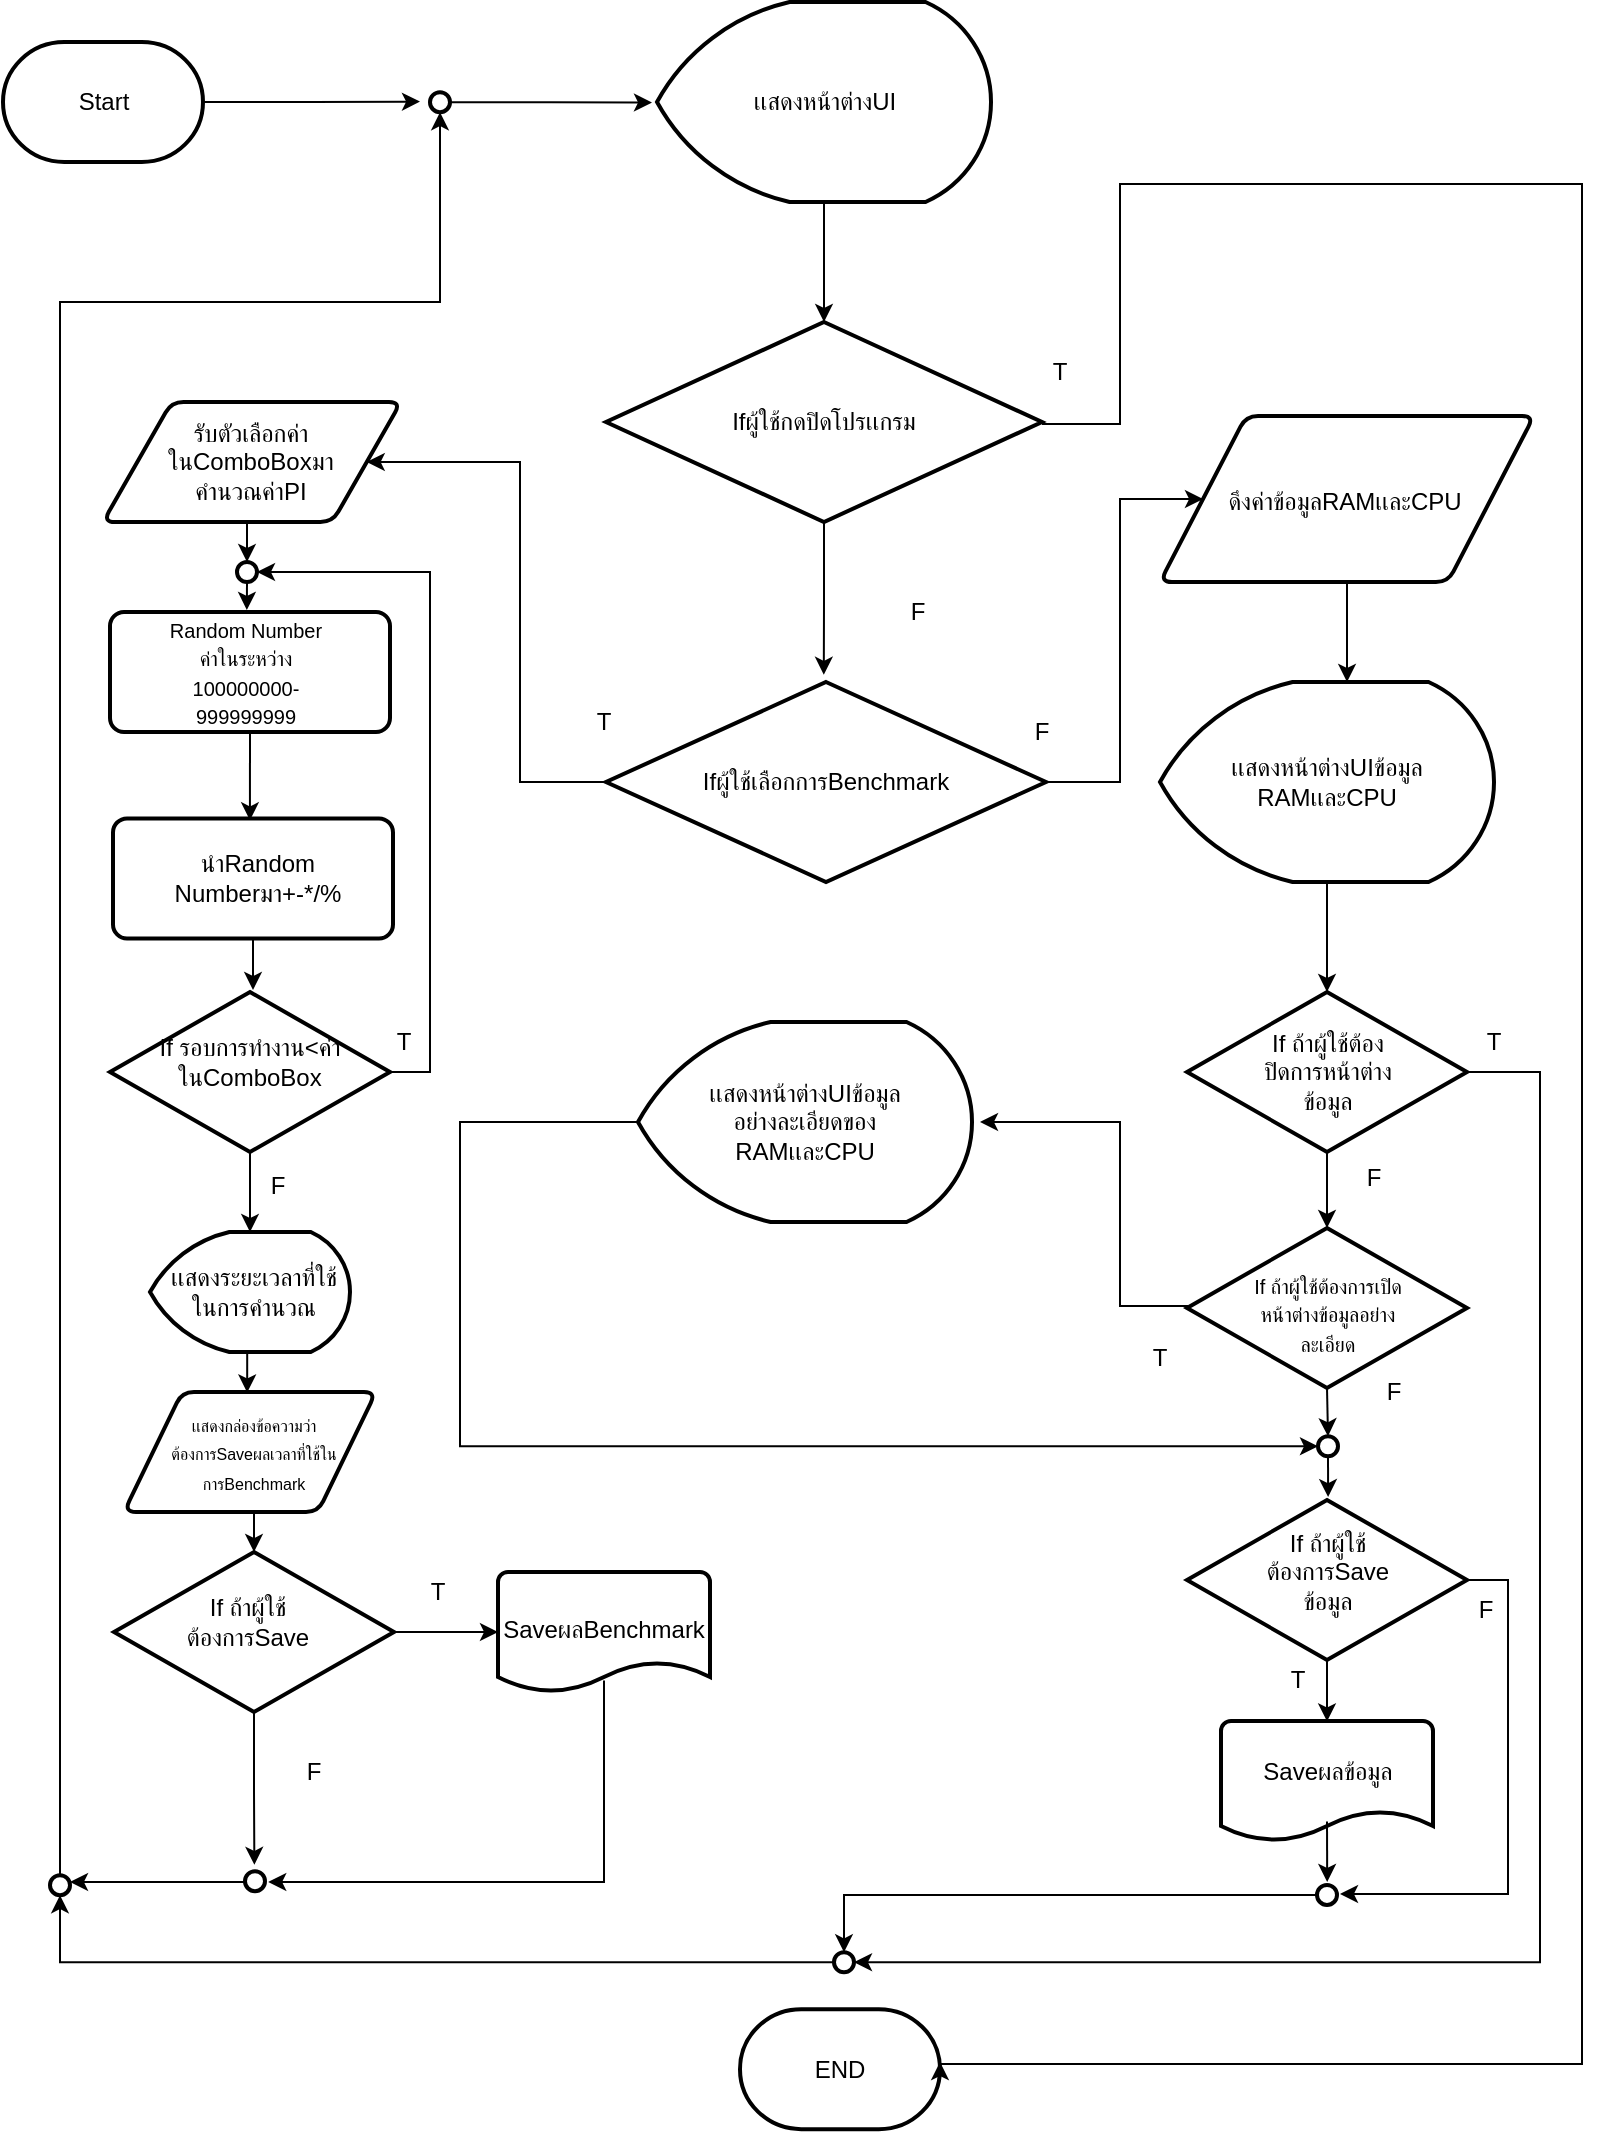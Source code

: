 <mxfile version="10.9.6" type="device"><diagram id="tdrPOvt-gT7DAUTGup8O" name="Page-1"><mxGraphModel dx="1243" dy="899" grid="1" gridSize="10" guides="1" tooltips="1" connect="1" arrows="1" fold="1" page="1" pageScale="1" pageWidth="827" pageHeight="1169" math="0" shadow="0"><root><mxCell id="0"/><mxCell id="1" parent="0"/><mxCell id="qbWmcRwHweNtYQnPMwT8-71" style="edgeStyle=orthogonalEdgeStyle;rounded=0;orthogonalLoop=1;jettySize=auto;html=1;exitX=1;exitY=0.5;exitDx=0;exitDy=0;exitPerimeter=0;" parent="1" source="erqGuCoqFYSn9tl3ci5M-1" edge="1"><mxGeometry relative="1" as="geometry"><mxPoint x="230" y="69.81" as="targetPoint"/></mxGeometry></mxCell><mxCell id="erqGuCoqFYSn9tl3ci5M-1" value="Start&lt;br&gt;" style="strokeWidth=2;html=1;shape=mxgraph.flowchart.terminator;whiteSpace=wrap;fontStyle=0" parent="1" vertex="1"><mxGeometry x="21.5" y="40" width="100" height="60" as="geometry"/></mxCell><mxCell id="erqGuCoqFYSn9tl3ci5M-51" style="edgeStyle=orthogonalEdgeStyle;rounded=0;orthogonalLoop=1;jettySize=auto;html=1;exitX=0.5;exitY=1;exitDx=0;exitDy=0;entryX=0.5;entryY=0;entryDx=0;entryDy=0;entryPerimeter=0;fontSize=5;" parent="1" source="erqGuCoqFYSn9tl3ci5M-16" target="erqGuCoqFYSn9tl3ci5M-49" edge="1"><mxGeometry relative="1" as="geometry"/></mxCell><mxCell id="erqGuCoqFYSn9tl3ci5M-16" value="" style="verticalLabelPosition=bottom;verticalAlign=top;html=1;strokeWidth=2;shape=parallelogram;perimeter=parallelogramPerimeter;whiteSpace=wrap;rounded=1;arcSize=12;size=0.23;fontStyle=0" parent="1" vertex="1"><mxGeometry x="71.5" y="220" width="149" height="60" as="geometry"/></mxCell><mxCell id="erqGuCoqFYSn9tl3ci5M-20" value="รับตัวเลือกค่าในComboBoxมาคำนวณค่าPI" style="text;html=1;fontStyle=0;whiteSpace=wrap;align=center;verticalAlign=middle;" parent="1" vertex="1"><mxGeometry x="96" y="225" width="99" height="50" as="geometry"/></mxCell><mxCell id="qbWmcRwHweNtYQnPMwT8-54" style="edgeStyle=orthogonalEdgeStyle;rounded=0;orthogonalLoop=1;jettySize=auto;html=1;exitX=0.5;exitY=1;exitDx=0;exitDy=0;entryX=0.489;entryY=0.016;entryDx=0;entryDy=0;entryPerimeter=0;" parent="1" source="erqGuCoqFYSn9tl3ci5M-33" target="erqGuCoqFYSn9tl3ci5M-37" edge="1"><mxGeometry relative="1" as="geometry"/></mxCell><mxCell id="erqGuCoqFYSn9tl3ci5M-33" value="" style="rounded=1;whiteSpace=wrap;html=1;absoluteArcSize=1;arcSize=14;strokeWidth=2;fontSize=5;align=center;" parent="1" vertex="1"><mxGeometry x="75" y="325" width="140" height="60" as="geometry"/></mxCell><mxCell id="erqGuCoqFYSn9tl3ci5M-36" value="&lt;font style=&quot;font-size: 10px&quot;&gt;Random Number&lt;br&gt;ค่าในระหว่าง&lt;br&gt;100000000-999999999&lt;/font&gt;" style="text;html=1;fontStyle=0;whiteSpace=wrap;align=center;verticalAlign=middle;" parent="1" vertex="1"><mxGeometry x="96" y="330" width="94" height="50" as="geometry"/></mxCell><mxCell id="erqGuCoqFYSn9tl3ci5M-87" style="edgeStyle=orthogonalEdgeStyle;rounded=0;orthogonalLoop=1;jettySize=auto;html=1;fontSize=5;" parent="1" source="erqGuCoqFYSn9tl3ci5M-37" edge="1"><mxGeometry relative="1" as="geometry"><mxPoint x="146.5" y="514" as="targetPoint"/><Array as="points"><mxPoint x="147" y="494"/><mxPoint x="147" y="494"/></Array></mxGeometry></mxCell><mxCell id="erqGuCoqFYSn9tl3ci5M-37" value="" style="rounded=1;whiteSpace=wrap;html=1;absoluteArcSize=1;arcSize=14;strokeWidth=2;fontSize=5;align=center;" parent="1" vertex="1"><mxGeometry x="76.5" y="428.2" width="140" height="60" as="geometry"/></mxCell><mxCell id="erqGuCoqFYSn9tl3ci5M-38" value="นำRandom Numberมา+-*/%" style="text;html=1;fontStyle=0;whiteSpace=wrap;align=center;verticalAlign=middle;" parent="1" vertex="1"><mxGeometry x="101.5" y="433.2" width="94" height="50" as="geometry"/></mxCell><mxCell id="erqGuCoqFYSn9tl3ci5M-47" style="edgeStyle=orthogonalEdgeStyle;rounded=0;orthogonalLoop=1;jettySize=auto;html=1;exitX=1;exitY=0.5;exitDx=0;exitDy=0;exitPerimeter=0;fontSize=5;entryX=1;entryY=0.5;entryDx=0;entryDy=0;entryPerimeter=0;" parent="1" source="erqGuCoqFYSn9tl3ci5M-42" target="erqGuCoqFYSn9tl3ci5M-49" edge="1"><mxGeometry relative="1" as="geometry"><mxPoint x="155" y="305" as="targetPoint"/><Array as="points"><mxPoint x="235" y="555"/><mxPoint x="235" y="305"/></Array></mxGeometry></mxCell><mxCell id="erqGuCoqFYSn9tl3ci5M-56" value="" style="edgeStyle=orthogonalEdgeStyle;rounded=0;orthogonalLoop=1;jettySize=auto;html=1;fontSize=5;" parent="1" source="erqGuCoqFYSn9tl3ci5M-42" target="erqGuCoqFYSn9tl3ci5M-55" edge="1"><mxGeometry relative="1" as="geometry"/></mxCell><mxCell id="erqGuCoqFYSn9tl3ci5M-42" value="" style="strokeWidth=2;html=1;shape=mxgraph.flowchart.decision;whiteSpace=wrap;fontSize=5;align=center;" parent="1" vertex="1"><mxGeometry x="75" y="515" width="140" height="80" as="geometry"/></mxCell><mxCell id="erqGuCoqFYSn9tl3ci5M-43" value="If รอบการทำงาน&amp;lt;ค่าในComboBox" style="text;html=1;fontStyle=0;whiteSpace=wrap;align=center;verticalAlign=middle;" parent="1" vertex="1"><mxGeometry x="98" y="525.2" width="94" height="50" as="geometry"/></mxCell><mxCell id="erqGuCoqFYSn9tl3ci5M-85" style="edgeStyle=orthogonalEdgeStyle;rounded=0;orthogonalLoop=1;jettySize=auto;html=1;exitX=0.5;exitY=1;exitDx=0;exitDy=0;exitPerimeter=0;fontSize=5;" parent="1" source="erqGuCoqFYSn9tl3ci5M-49" edge="1"><mxGeometry relative="1" as="geometry"><mxPoint x="143.419" y="323.977" as="targetPoint"/></mxGeometry></mxCell><mxCell id="erqGuCoqFYSn9tl3ci5M-49" value="" style="strokeWidth=2;html=1;shape=mxgraph.flowchart.start_2;whiteSpace=wrap;fontSize=5;align=center;" parent="1" vertex="1"><mxGeometry x="138.5" y="300" width="10" height="10" as="geometry"/></mxCell><mxCell id="erqGuCoqFYSn9tl3ci5M-54" value="T" style="text;html=1;fontStyle=0;whiteSpace=wrap;align=center;verticalAlign=middle;" parent="1" vertex="1"><mxGeometry x="175" y="515.2" width="94" height="50" as="geometry"/></mxCell><mxCell id="erqGuCoqFYSn9tl3ci5M-63" style="edgeStyle=orthogonalEdgeStyle;rounded=0;orthogonalLoop=1;jettySize=auto;html=1;exitX=0.5;exitY=1;exitDx=0;exitDy=0;exitPerimeter=0;entryX=0.463;entryY=0.004;entryDx=0;entryDy=0;entryPerimeter=0;fontSize=5;" parent="1" source="erqGuCoqFYSn9tl3ci5M-55" target="erqGuCoqFYSn9tl3ci5M-61" edge="1"><mxGeometry relative="1" as="geometry"/></mxCell><mxCell id="erqGuCoqFYSn9tl3ci5M-55" value="" style="strokeWidth=2;html=1;shape=mxgraph.flowchart.display;whiteSpace=wrap;fontSize=5;align=center;" parent="1" vertex="1"><mxGeometry x="95" y="635" width="100" height="60" as="geometry"/></mxCell><mxCell id="erqGuCoqFYSn9tl3ci5M-57" value="เเสดงระยะเวลาที่ใช้ในการคำนวณ" style="text;html=1;fontStyle=0;whiteSpace=wrap;align=center;verticalAlign=middle;" parent="1" vertex="1"><mxGeometry x="99.5" y="640.062" width="94" height="50" as="geometry"/></mxCell><mxCell id="erqGuCoqFYSn9tl3ci5M-58" value="F" style="text;html=1;fontStyle=0;whiteSpace=wrap;align=center;verticalAlign=middle;" parent="1" vertex="1"><mxGeometry x="112" y="587.2" width="94" height="50" as="geometry"/></mxCell><mxCell id="erqGuCoqFYSn9tl3ci5M-59" value="" style="strokeWidth=2;html=1;shape=mxgraph.flowchart.document2;whiteSpace=wrap;size=0.25;fontSize=5;align=center;" parent="1" vertex="1"><mxGeometry x="269" y="805" width="106" height="60" as="geometry"/></mxCell><mxCell id="erqGuCoqFYSn9tl3ci5M-60" value="" style="verticalLabelPosition=bottom;verticalAlign=top;html=1;strokeWidth=2;shape=parallelogram;perimeter=parallelogramPerimeter;whiteSpace=wrap;rounded=1;arcSize=12;size=0.23;fontSize=5;align=center;" parent="1" vertex="1"><mxGeometry x="82" y="715" width="126" height="60" as="geometry"/></mxCell><mxCell id="erqGuCoqFYSn9tl3ci5M-68" style="edgeStyle=orthogonalEdgeStyle;rounded=0;orthogonalLoop=1;jettySize=auto;html=1;exitX=0.5;exitY=1;exitDx=0;exitDy=0;entryX=0.5;entryY=0;entryDx=0;entryDy=0;entryPerimeter=0;fontSize=5;" parent="1" source="erqGuCoqFYSn9tl3ci5M-61" target="erqGuCoqFYSn9tl3ci5M-64" edge="1"><mxGeometry relative="1" as="geometry"><Array as="points"><mxPoint x="147" y="785"/><mxPoint x="147" y="785"/></Array></mxGeometry></mxCell><mxCell id="erqGuCoqFYSn9tl3ci5M-61" value="&lt;font style=&quot;font-size: 8px&quot;&gt;เเสดงกล่องข้อความว่าต้องการSaveผลเวลาที่ใช้ในการBenchmark&lt;/font&gt;" style="text;html=1;fontStyle=0;whiteSpace=wrap;align=center;verticalAlign=middle;" parent="1" vertex="1"><mxGeometry x="101" y="715" width="92" height="60" as="geometry"/></mxCell><mxCell id="erqGuCoqFYSn9tl3ci5M-69" value="" style="edgeStyle=orthogonalEdgeStyle;rounded=0;orthogonalLoop=1;jettySize=auto;html=1;fontSize=5;" parent="1" source="erqGuCoqFYSn9tl3ci5M-64" target="erqGuCoqFYSn9tl3ci5M-59" edge="1"><mxGeometry relative="1" as="geometry"/></mxCell><mxCell id="QAZasXvGWqtTVQiqI3l2-1" style="edgeStyle=orthogonalEdgeStyle;rounded=0;orthogonalLoop=1;jettySize=auto;html=1;exitX=0.5;exitY=1;exitDx=0;exitDy=0;exitPerimeter=0;entryX=0.469;entryY=-0.317;entryDx=0;entryDy=0;entryPerimeter=0;" edge="1" parent="1" source="erqGuCoqFYSn9tl3ci5M-64" target="erqGuCoqFYSn9tl3ci5M-73"><mxGeometry relative="1" as="geometry"/></mxCell><mxCell id="erqGuCoqFYSn9tl3ci5M-64" value="" style="strokeWidth=2;html=1;shape=mxgraph.flowchart.decision;whiteSpace=wrap;fontSize=5;align=center;" parent="1" vertex="1"><mxGeometry x="77" y="795" width="140" height="80" as="geometry"/></mxCell><mxCell id="erqGuCoqFYSn9tl3ci5M-65" value="If ถ้าผู้ใช้ต้องการSave" style="text;html=1;fontStyle=0;whiteSpace=wrap;align=center;verticalAlign=middle;" parent="1" vertex="1"><mxGeometry x="96.5" y="805.2" width="94" height="50" as="geometry"/></mxCell><mxCell id="erqGuCoqFYSn9tl3ci5M-66" value="T" style="text;html=1;fontStyle=0;whiteSpace=wrap;align=center;verticalAlign=middle;" parent="1" vertex="1"><mxGeometry x="192" y="790.2" width="94" height="50" as="geometry"/></mxCell><mxCell id="erqGuCoqFYSn9tl3ci5M-78" style="edgeStyle=orthogonalEdgeStyle;rounded=0;orthogonalLoop=1;jettySize=auto;html=1;exitX=0.5;exitY=1;exitDx=0;exitDy=0;fontSize=5;entryX=1.16;entryY=0.568;entryDx=0;entryDy=0;entryPerimeter=0;" parent="1" source="erqGuCoqFYSn9tl3ci5M-70" target="erqGuCoqFYSn9tl3ci5M-73" edge="1"><mxGeometry relative="1" as="geometry"><mxPoint x="155" y="960" as="targetPoint"/><Array as="points"><mxPoint x="322" y="960"/><mxPoint x="155" y="960"/></Array></mxGeometry></mxCell><mxCell id="erqGuCoqFYSn9tl3ci5M-70" value="SaveผลBenchmark" style="text;html=1;fontStyle=0;whiteSpace=wrap;align=center;verticalAlign=middle;" parent="1" vertex="1"><mxGeometry x="275" y="809.2" width="94" height="50" as="geometry"/></mxCell><mxCell id="qbWmcRwHweNtYQnPMwT8-38" style="edgeStyle=orthogonalEdgeStyle;rounded=0;orthogonalLoop=1;jettySize=auto;html=1;entryX=0.5;entryY=1;entryDx=0;entryDy=0;entryPerimeter=0;" parent="1" source="qbWmcRwHweNtYQnPMwT8-93" target="qbWmcRwHweNtYQnPMwT8-33" edge="1"><mxGeometry relative="1" as="geometry"><mxPoint y="125.714" as="targetPoint"/><mxPoint x="50" y="935" as="sourcePoint"/><Array as="points"><mxPoint x="50" y="170"/><mxPoint x="240" y="170"/></Array></mxGeometry></mxCell><mxCell id="qbWmcRwHweNtYQnPMwT8-85" style="edgeStyle=orthogonalEdgeStyle;rounded=0;orthogonalLoop=1;jettySize=auto;html=1;exitX=0.5;exitY=1;exitDx=0;exitDy=0;exitPerimeter=0;" parent="1" source="erqGuCoqFYSn9tl3ci5M-73" target="qbWmcRwHweNtYQnPMwT8-93" edge="1"><mxGeometry relative="1" as="geometry"><mxPoint x="60" y="960" as="targetPoint"/><Array as="points"><mxPoint x="147" y="960"/></Array></mxGeometry></mxCell><mxCell id="erqGuCoqFYSn9tl3ci5M-73" value="" style="strokeWidth=2;html=1;shape=mxgraph.flowchart.start_2;whiteSpace=wrap;fontSize=5;align=center;" parent="1" vertex="1"><mxGeometry x="142.5" y="954.6" width="10" height="10" as="geometry"/></mxCell><mxCell id="erqGuCoqFYSn9tl3ci5M-80" value="F" style="text;html=1;fontStyle=0;whiteSpace=wrap;align=center;verticalAlign=middle;" parent="1" vertex="1"><mxGeometry x="130" y="879.7" width="94" height="50" as="geometry"/></mxCell><mxCell id="erqGuCoqFYSn9tl3ci5M-81" value="END" style="strokeWidth=2;html=1;shape=mxgraph.flowchart.terminator;whiteSpace=wrap;fontStyle=0" parent="1" vertex="1"><mxGeometry x="390" y="1023.571" width="100" height="60" as="geometry"/></mxCell><mxCell id="qbWmcRwHweNtYQnPMwT8-4" value="" style="edgeStyle=orthogonalEdgeStyle;rounded=0;orthogonalLoop=1;jettySize=auto;html=1;entryX=1;entryY=0.5;entryDx=0;entryDy=0;" parent="1" source="qbWmcRwHweNtYQnPMwT8-2" target="erqGuCoqFYSn9tl3ci5M-16" edge="1"><mxGeometry relative="1" as="geometry"><mxPoint x="310" y="250" as="targetPoint"/><Array as="points"><mxPoint x="280" y="410"/><mxPoint x="280" y="250"/></Array></mxGeometry></mxCell><mxCell id="qbWmcRwHweNtYQnPMwT8-47" style="edgeStyle=orthogonalEdgeStyle;rounded=0;orthogonalLoop=1;jettySize=auto;html=1;exitX=1;exitY=0.5;exitDx=0;exitDy=0;exitPerimeter=0;entryX=0;entryY=0.5;entryDx=0;entryDy=0;" parent="1" source="qbWmcRwHweNtYQnPMwT8-2" target="qbWmcRwHweNtYQnPMwT8-43" edge="1"><mxGeometry relative="1" as="geometry"><mxPoint x="580" y="270" as="targetPoint"/><Array as="points"><mxPoint x="580" y="410"/><mxPoint x="580" y="268"/></Array></mxGeometry></mxCell><mxCell id="qbWmcRwHweNtYQnPMwT8-2" value="Ifผู้ใช้เลือกการBenchmark" style="strokeWidth=2;html=1;shape=mxgraph.flowchart.decision;whiteSpace=wrap;" parent="1" vertex="1"><mxGeometry x="323" y="360" width="220" height="100" as="geometry"/></mxCell><mxCell id="QAZasXvGWqtTVQiqI3l2-5" style="edgeStyle=orthogonalEdgeStyle;rounded=0;orthogonalLoop=1;jettySize=auto;html=1;exitX=0.5;exitY=1;exitDx=0;exitDy=0;exitPerimeter=0;" edge="1" parent="1" source="qbWmcRwHweNtYQnPMwT8-7" target="qbWmcRwHweNtYQnPMwT8-8"><mxGeometry relative="1" as="geometry"/></mxCell><mxCell id="qbWmcRwHweNtYQnPMwT8-7" value="เเสดงหน้าต่างUI" style="strokeWidth=2;html=1;shape=mxgraph.flowchart.display;whiteSpace=wrap;" parent="1" vertex="1"><mxGeometry x="348.5" y="20" width="167" height="100" as="geometry"/></mxCell><mxCell id="qbWmcRwHweNtYQnPMwT8-16" value="" style="edgeStyle=orthogonalEdgeStyle;rounded=0;orthogonalLoop=1;jettySize=auto;html=1;" parent="1" source="qbWmcRwHweNtYQnPMwT8-8" edge="1"><mxGeometry relative="1" as="geometry"><mxPoint x="490" y="1050" as="targetPoint"/><Array as="points"><mxPoint x="580" y="231"/><mxPoint x="580" y="111"/><mxPoint x="811" y="111"/><mxPoint x="811" y="1051"/></Array></mxGeometry></mxCell><mxCell id="qbWmcRwHweNtYQnPMwT8-92" style="edgeStyle=orthogonalEdgeStyle;rounded=0;orthogonalLoop=1;jettySize=auto;html=1;exitX=0.5;exitY=1;exitDx=0;exitDy=0;exitPerimeter=0;entryX=0.495;entryY=-0.036;entryDx=0;entryDy=0;entryPerimeter=0;" parent="1" source="qbWmcRwHweNtYQnPMwT8-8" target="qbWmcRwHweNtYQnPMwT8-2" edge="1"><mxGeometry relative="1" as="geometry"/></mxCell><mxCell id="qbWmcRwHweNtYQnPMwT8-8" value="Ifผู้ใช้กดปิดโปรเเกรม" style="strokeWidth=2;html=1;shape=mxgraph.flowchart.decision;whiteSpace=wrap;" parent="1" vertex="1"><mxGeometry x="323" y="180" width="218" height="100" as="geometry"/></mxCell><mxCell id="qbWmcRwHweNtYQnPMwT8-23" value="T" style="text;html=1;fontStyle=0;whiteSpace=wrap;align=center;verticalAlign=middle;" parent="1" vertex="1"><mxGeometry x="503" y="180.2" width="94" height="50" as="geometry"/></mxCell><mxCell id="qbWmcRwHweNtYQnPMwT8-26" value="F" style="text;html=1;fontStyle=0;whiteSpace=wrap;align=center;verticalAlign=middle;" parent="1" vertex="1"><mxGeometry x="494" y="360.2" width="94" height="50" as="geometry"/></mxCell><mxCell id="qbWmcRwHweNtYQnPMwT8-73" style="edgeStyle=orthogonalEdgeStyle;rounded=0;orthogonalLoop=1;jettySize=auto;html=1;exitX=1;exitY=0.5;exitDx=0;exitDy=0;exitPerimeter=0;" parent="1" source="qbWmcRwHweNtYQnPMwT8-33" edge="1"><mxGeometry relative="1" as="geometry"><mxPoint x="346" y="70.286" as="targetPoint"/><mxPoint x="251.048" y="70.286" as="sourcePoint"/><Array as="points"/></mxGeometry></mxCell><mxCell id="qbWmcRwHweNtYQnPMwT8-33" value="" style="strokeWidth=2;html=1;shape=mxgraph.flowchart.start_2;whiteSpace=wrap;fontSize=5;align=center;" parent="1" vertex="1"><mxGeometry x="235" y="65.1" width="10" height="10" as="geometry"/></mxCell><mxCell id="qbWmcRwHweNtYQnPMwT8-40" value="T" style="text;html=1;fontStyle=0;whiteSpace=wrap;align=center;verticalAlign=middle;" parent="1" vertex="1"><mxGeometry x="275" y="355.2" width="94" height="50" as="geometry"/></mxCell><mxCell id="qbWmcRwHweNtYQnPMwT8-41" value="F" style="text;html=1;fontStyle=0;whiteSpace=wrap;align=center;verticalAlign=middle;" parent="1" vertex="1"><mxGeometry x="659.5" y="583.2" width="94" height="50" as="geometry"/></mxCell><mxCell id="qbWmcRwHweNtYQnPMwT8-81" style="edgeStyle=orthogonalEdgeStyle;rounded=0;orthogonalLoop=1;jettySize=auto;html=1;exitX=0.5;exitY=1;exitDx=0;exitDy=0;exitPerimeter=0;entryX=0.5;entryY=0;entryDx=0;entryDy=0;entryPerimeter=0;" parent="1" source="qbWmcRwHweNtYQnPMwT8-42" target="qbWmcRwHweNtYQnPMwT8-78" edge="1"><mxGeometry relative="1" as="geometry"/></mxCell><mxCell id="qbWmcRwHweNtYQnPMwT8-42" value="เเสดงหน้าต่างUIข้อมูล&lt;br&gt;RAMเเละCPU" style="strokeWidth=2;html=1;shape=mxgraph.flowchart.display;whiteSpace=wrap;" parent="1" vertex="1"><mxGeometry x="600" y="360" width="167" height="100" as="geometry"/></mxCell><mxCell id="qbWmcRwHweNtYQnPMwT8-52" style="edgeStyle=orthogonalEdgeStyle;rounded=0;orthogonalLoop=1;jettySize=auto;html=1;exitX=0.5;exitY=1;exitDx=0;exitDy=0;entryX=0.56;entryY=0;entryDx=0;entryDy=0;entryPerimeter=0;" parent="1" source="qbWmcRwHweNtYQnPMwT8-43" target="qbWmcRwHweNtYQnPMwT8-42" edge="1"><mxGeometry relative="1" as="geometry"/></mxCell><mxCell id="qbWmcRwHweNtYQnPMwT8-43" value="" style="verticalLabelPosition=bottom;verticalAlign=top;html=1;strokeWidth=2;shape=parallelogram;perimeter=parallelogramPerimeter;whiteSpace=wrap;rounded=1;arcSize=12;size=0.23;fontStyle=0" parent="1" vertex="1"><mxGeometry x="600" y="227" width="187" height="83" as="geometry"/></mxCell><mxCell id="qbWmcRwHweNtYQnPMwT8-44" value="ดึงค่าข้อมูลRAMเเละCPU" style="text;html=1;fontStyle=0;whiteSpace=wrap;align=center;verticalAlign=middle;" parent="1" vertex="1"><mxGeometry x="622" y="237" width="141" height="65" as="geometry"/></mxCell><mxCell id="qbWmcRwHweNtYQnPMwT8-60" value="" style="strokeWidth=2;html=1;shape=mxgraph.flowchart.document2;whiteSpace=wrap;size=0.25;fontSize=5;align=center;" parent="1" vertex="1"><mxGeometry x="630.5" y="879.5" width="106" height="60" as="geometry"/></mxCell><mxCell id="qbWmcRwHweNtYQnPMwT8-83" style="edgeStyle=orthogonalEdgeStyle;rounded=0;orthogonalLoop=1;jettySize=auto;html=1;exitX=1;exitY=0.5;exitDx=0;exitDy=0;exitPerimeter=0;" parent="1" source="qbWmcRwHweNtYQnPMwT8-63" edge="1"><mxGeometry relative="1" as="geometry"><mxPoint x="690" y="966" as="targetPoint"/><Array as="points"><mxPoint x="774" y="809"/><mxPoint x="774" y="966"/></Array></mxGeometry></mxCell><mxCell id="qbWmcRwHweNtYQnPMwT8-84" style="edgeStyle=orthogonalEdgeStyle;rounded=0;orthogonalLoop=1;jettySize=auto;html=1;exitX=0.5;exitY=1;exitDx=0;exitDy=0;exitPerimeter=0;entryX=0.5;entryY=0;entryDx=0;entryDy=0;" parent="1" source="qbWmcRwHweNtYQnPMwT8-63" target="qbWmcRwHweNtYQnPMwT8-66" edge="1"><mxGeometry relative="1" as="geometry"/></mxCell><mxCell id="qbWmcRwHweNtYQnPMwT8-63" value="" style="strokeWidth=2;html=1;shape=mxgraph.flowchart.decision;whiteSpace=wrap;fontSize=5;align=center;" parent="1" vertex="1"><mxGeometry x="613.5" y="769" width="140" height="80" as="geometry"/></mxCell><mxCell id="qbWmcRwHweNtYQnPMwT8-64" value="If ถ้าผู้ใช้ต้องการSave&lt;br&gt;ข้อมูล" style="text;html=1;fontStyle=0;whiteSpace=wrap;align=center;verticalAlign=middle;" parent="1" vertex="1"><mxGeometry x="636.5" y="780.2" width="94" height="50" as="geometry"/></mxCell><mxCell id="qbWmcRwHweNtYQnPMwT8-65" value="T" style="text;html=1;fontStyle=0;whiteSpace=wrap;align=center;verticalAlign=middle;" parent="1" vertex="1"><mxGeometry x="720" y="515.2" width="94" height="50" as="geometry"/></mxCell><mxCell id="qbWmcRwHweNtYQnPMwT8-111" style="edgeStyle=orthogonalEdgeStyle;rounded=0;orthogonalLoop=1;jettySize=auto;html=1;exitX=0.5;exitY=1;exitDx=0;exitDy=0;" parent="1" source="qbWmcRwHweNtYQnPMwT8-66" edge="1"><mxGeometry relative="1" as="geometry"><mxPoint x="683.6" y="960" as="targetPoint"/></mxGeometry></mxCell><mxCell id="qbWmcRwHweNtYQnPMwT8-66" value="Saveผลข้อมูล" style="text;html=1;fontStyle=0;whiteSpace=wrap;align=center;verticalAlign=middle;" parent="1" vertex="1"><mxGeometry x="636.5" y="879.7" width="94" height="50" as="geometry"/></mxCell><mxCell id="qbWmcRwHweNtYQnPMwT8-102" style="edgeStyle=orthogonalEdgeStyle;rounded=0;orthogonalLoop=1;jettySize=auto;html=1;exitX=1;exitY=0.5;exitDx=0;exitDy=0;exitPerimeter=0;entryX=1;entryY=0.5;entryDx=0;entryDy=0;entryPerimeter=0;" parent="1" source="qbWmcRwHweNtYQnPMwT8-78" target="qbWmcRwHweNtYQnPMwT8-101" edge="1"><mxGeometry relative="1" as="geometry"><mxPoint x="450" y="1000" as="targetPoint"/><Array as="points"><mxPoint x="790" y="555"/><mxPoint x="790" y="1000"/></Array></mxGeometry></mxCell><mxCell id="QAZasXvGWqtTVQiqI3l2-8" style="edgeStyle=orthogonalEdgeStyle;rounded=0;orthogonalLoop=1;jettySize=auto;html=1;exitX=0.5;exitY=1;exitDx=0;exitDy=0;exitPerimeter=0;entryX=0.5;entryY=0;entryDx=0;entryDy=0;entryPerimeter=0;" edge="1" parent="1" source="qbWmcRwHweNtYQnPMwT8-78" target="QAZasXvGWqtTVQiqI3l2-6"><mxGeometry relative="1" as="geometry"><mxPoint x="683.619" y="630" as="targetPoint"/></mxGeometry></mxCell><mxCell id="qbWmcRwHweNtYQnPMwT8-78" value="" style="strokeWidth=2;html=1;shape=mxgraph.flowchart.decision;whiteSpace=wrap;fontSize=5;align=center;" parent="1" vertex="1"><mxGeometry x="613.5" y="515" width="140" height="80" as="geometry"/></mxCell><mxCell id="qbWmcRwHweNtYQnPMwT8-79" value="If ถ้าผู้ใช้ต้อง&lt;br&gt;ปิดการหน้าต่าง&lt;br&gt;ข้อมูล" style="text;html=1;fontStyle=0;whiteSpace=wrap;align=center;verticalAlign=middle;" parent="1" vertex="1"><mxGeometry x="636.5" y="530.2" width="94" height="50" as="geometry"/></mxCell><mxCell id="qbWmcRwHweNtYQnPMwT8-99" style="edgeStyle=orthogonalEdgeStyle;rounded=0;orthogonalLoop=1;jettySize=auto;html=1;exitX=0;exitY=0.5;exitDx=0;exitDy=0;exitPerimeter=0;entryX=0.5;entryY=0;entryDx=0;entryDy=0;entryPerimeter=0;" parent="1" source="qbWmcRwHweNtYQnPMwT8-90" target="qbWmcRwHweNtYQnPMwT8-101" edge="1"><mxGeometry relative="1" as="geometry"><mxPoint x="442" y="990" as="targetPoint"/></mxGeometry></mxCell><mxCell id="qbWmcRwHweNtYQnPMwT8-90" value="" style="strokeWidth=2;html=1;shape=mxgraph.flowchart.start_2;whiteSpace=wrap;fontSize=5;align=center;" parent="1" vertex="1"><mxGeometry x="678.5" y="961.479" width="10" height="10" as="geometry"/></mxCell><mxCell id="qbWmcRwHweNtYQnPMwT8-93" value="" style="strokeWidth=2;html=1;shape=mxgraph.flowchart.start_2;whiteSpace=wrap;fontSize=5;align=center;" parent="1" vertex="1"><mxGeometry x="45" y="956.6" width="10" height="10" as="geometry"/></mxCell><mxCell id="qbWmcRwHweNtYQnPMwT8-104" style="edgeStyle=orthogonalEdgeStyle;rounded=0;orthogonalLoop=1;jettySize=auto;html=1;exitX=0;exitY=0.5;exitDx=0;exitDy=0;exitPerimeter=0;entryX=0.5;entryY=1;entryDx=0;entryDy=0;entryPerimeter=0;" parent="1" source="qbWmcRwHweNtYQnPMwT8-101" target="qbWmcRwHweNtYQnPMwT8-93" edge="1"><mxGeometry relative="1" as="geometry"/></mxCell><mxCell id="qbWmcRwHweNtYQnPMwT8-101" value="" style="strokeWidth=2;html=1;shape=mxgraph.flowchart.start_2;whiteSpace=wrap;fontSize=5;align=center;" parent="1" vertex="1"><mxGeometry x="437" y="995.129" width="10" height="10" as="geometry"/></mxCell><mxCell id="qbWmcRwHweNtYQnPMwT8-109" value="F" style="text;html=1;fontStyle=0;whiteSpace=wrap;align=center;verticalAlign=middle;" parent="1" vertex="1"><mxGeometry x="716" y="799.2" width="94" height="50" as="geometry"/></mxCell><mxCell id="qbWmcRwHweNtYQnPMwT8-110" value="T" style="text;html=1;fontStyle=0;whiteSpace=wrap;align=center;verticalAlign=middle;" parent="1" vertex="1"><mxGeometry x="622" y="834.2" width="94" height="50" as="geometry"/></mxCell><mxCell id="QAZasXvGWqtTVQiqI3l2-2" value="F" style="text;html=1;fontStyle=0;whiteSpace=wrap;align=center;verticalAlign=middle;" vertex="1" parent="1"><mxGeometry x="432" y="300.2" width="94" height="50" as="geometry"/></mxCell><mxCell id="QAZasXvGWqtTVQiqI3l2-9" style="edgeStyle=orthogonalEdgeStyle;rounded=0;orthogonalLoop=1;jettySize=auto;html=1;exitX=0.5;exitY=1;exitDx=0;exitDy=0;exitPerimeter=0;entryX=0.5;entryY=0;entryDx=0;entryDy=0;entryPerimeter=0;" edge="1" parent="1" source="QAZasXvGWqtTVQiqI3l2-6" target="QAZasXvGWqtTVQiqI3l2-12"><mxGeometry relative="1" as="geometry"><mxPoint x="684" y="730" as="targetPoint"/></mxGeometry></mxCell><mxCell id="QAZasXvGWqtTVQiqI3l2-11" value="" style="edgeStyle=orthogonalEdgeStyle;rounded=0;orthogonalLoop=1;jettySize=auto;html=1;exitX=0;exitY=0.5;exitDx=0;exitDy=0;exitPerimeter=0;" edge="1" parent="1" source="QAZasXvGWqtTVQiqI3l2-6"><mxGeometry relative="1" as="geometry"><mxPoint x="510" y="580" as="targetPoint"/><Array as="points"><mxPoint x="580" y="672"/><mxPoint x="580" y="580"/></Array></mxGeometry></mxCell><mxCell id="QAZasXvGWqtTVQiqI3l2-6" value="" style="strokeWidth=2;html=1;shape=mxgraph.flowchart.decision;whiteSpace=wrap;fontSize=5;align=center;" vertex="1" parent="1"><mxGeometry x="613.5" y="633" width="140" height="80" as="geometry"/></mxCell><mxCell id="QAZasXvGWqtTVQiqI3l2-7" value="&lt;font style=&quot;font-size: 10px&quot;&gt;If ถ้าผู้ใช้ต้องการเปิดหน้าต่างข้อมูลอย่างละเอียด&lt;/font&gt;" style="text;html=1;fontStyle=0;whiteSpace=wrap;align=center;verticalAlign=middle;" vertex="1" parent="1"><mxGeometry x="639" y="645" width="90" height="62" as="geometry"/></mxCell><mxCell id="QAZasXvGWqtTVQiqI3l2-14" style="edgeStyle=orthogonalEdgeStyle;rounded=0;orthogonalLoop=1;jettySize=auto;html=1;exitX=0.5;exitY=1;exitDx=0;exitDy=0;exitPerimeter=0;entryX=0.504;entryY=-0.018;entryDx=0;entryDy=0;entryPerimeter=0;" edge="1" parent="1" source="QAZasXvGWqtTVQiqI3l2-12" target="qbWmcRwHweNtYQnPMwT8-63"><mxGeometry relative="1" as="geometry"/></mxCell><mxCell id="QAZasXvGWqtTVQiqI3l2-12" value="" style="strokeWidth=2;html=1;shape=mxgraph.flowchart.start_2;whiteSpace=wrap;fontSize=5;align=center;" vertex="1" parent="1"><mxGeometry x="679" y="737.129" width="10" height="10" as="geometry"/></mxCell><mxCell id="QAZasXvGWqtTVQiqI3l2-17" style="edgeStyle=orthogonalEdgeStyle;rounded=0;orthogonalLoop=1;jettySize=auto;html=1;exitX=0.5;exitY=1;exitDx=0;exitDy=0;exitPerimeter=0;entryX=0;entryY=0.5;entryDx=0;entryDy=0;entryPerimeter=0;" edge="1" parent="1" source="QAZasXvGWqtTVQiqI3l2-15" target="QAZasXvGWqtTVQiqI3l2-12"><mxGeometry relative="1" as="geometry"><Array as="points"><mxPoint x="423" y="580"/><mxPoint x="250" y="580"/><mxPoint x="250" y="742"/></Array></mxGeometry></mxCell><mxCell id="QAZasXvGWqtTVQiqI3l2-15" value="เเสดงหน้าต่างUIข้อมูล&lt;br&gt;อย่างละเอียดของ&lt;br&gt;RAMเเละCPU" style="strokeWidth=2;html=1;shape=mxgraph.flowchart.display;whiteSpace=wrap;" vertex="1" parent="1"><mxGeometry x="339" y="530" width="167" height="100" as="geometry"/></mxCell><mxCell id="QAZasXvGWqtTVQiqI3l2-18" value="T" style="text;html=1;fontStyle=0;whiteSpace=wrap;align=center;verticalAlign=middle;" vertex="1" parent="1"><mxGeometry x="553" y="673.2" width="94" height="50" as="geometry"/></mxCell><mxCell id="QAZasXvGWqtTVQiqI3l2-20" value="F" style="text;html=1;fontStyle=0;whiteSpace=wrap;align=center;verticalAlign=middle;" vertex="1" parent="1"><mxGeometry x="669.5" y="690.2" width="94" height="50" as="geometry"/></mxCell></root></mxGraphModel></diagram></mxfile>